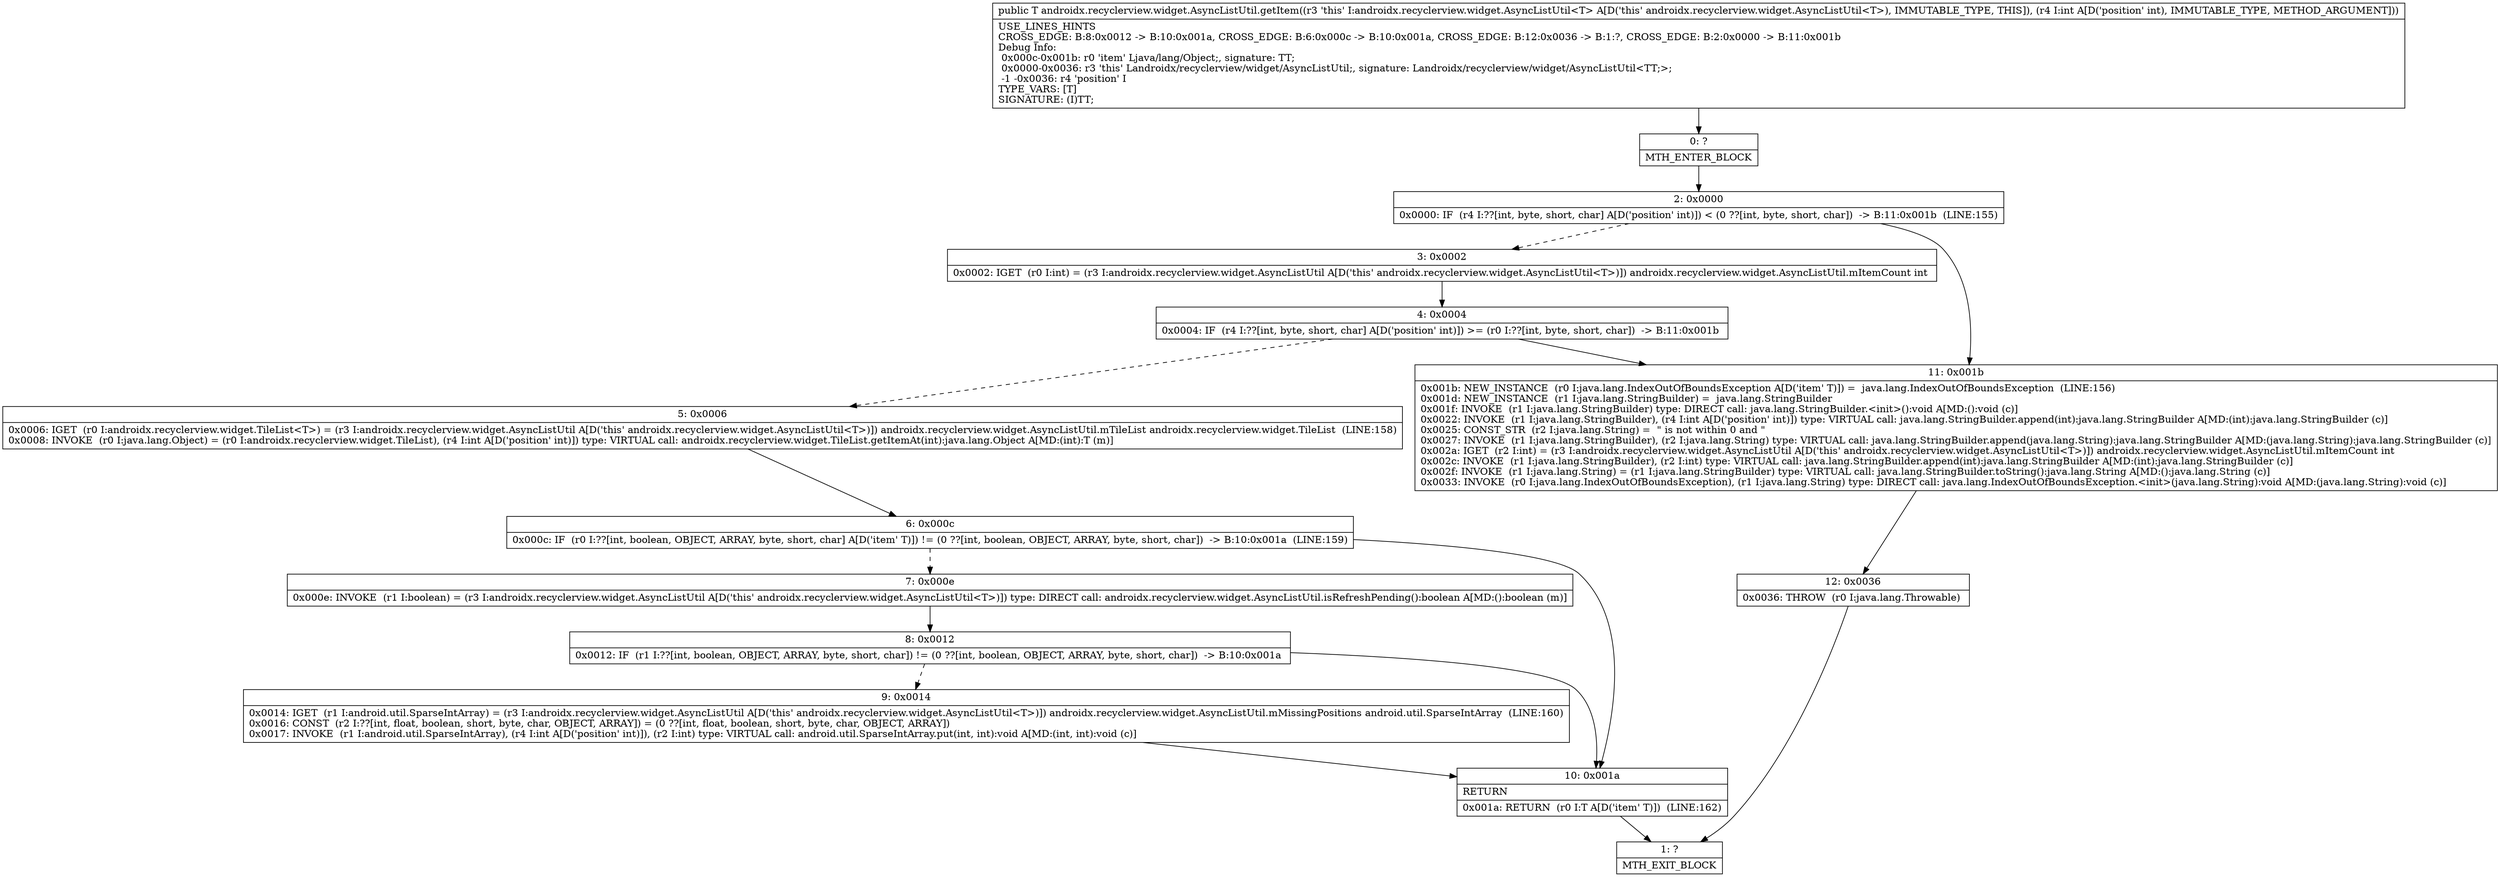 digraph "CFG forandroidx.recyclerview.widget.AsyncListUtil.getItem(I)Ljava\/lang\/Object;" {
Node_0 [shape=record,label="{0\:\ ?|MTH_ENTER_BLOCK\l}"];
Node_2 [shape=record,label="{2\:\ 0x0000|0x0000: IF  (r4 I:??[int, byte, short, char] A[D('position' int)]) \< (0 ??[int, byte, short, char])  \-\> B:11:0x001b  (LINE:155)\l}"];
Node_3 [shape=record,label="{3\:\ 0x0002|0x0002: IGET  (r0 I:int) = (r3 I:androidx.recyclerview.widget.AsyncListUtil A[D('this' androidx.recyclerview.widget.AsyncListUtil\<T\>)]) androidx.recyclerview.widget.AsyncListUtil.mItemCount int \l}"];
Node_4 [shape=record,label="{4\:\ 0x0004|0x0004: IF  (r4 I:??[int, byte, short, char] A[D('position' int)]) \>= (r0 I:??[int, byte, short, char])  \-\> B:11:0x001b \l}"];
Node_5 [shape=record,label="{5\:\ 0x0006|0x0006: IGET  (r0 I:androidx.recyclerview.widget.TileList\<T\>) = (r3 I:androidx.recyclerview.widget.AsyncListUtil A[D('this' androidx.recyclerview.widget.AsyncListUtil\<T\>)]) androidx.recyclerview.widget.AsyncListUtil.mTileList androidx.recyclerview.widget.TileList  (LINE:158)\l0x0008: INVOKE  (r0 I:java.lang.Object) = (r0 I:androidx.recyclerview.widget.TileList), (r4 I:int A[D('position' int)]) type: VIRTUAL call: androidx.recyclerview.widget.TileList.getItemAt(int):java.lang.Object A[MD:(int):T (m)]\l}"];
Node_6 [shape=record,label="{6\:\ 0x000c|0x000c: IF  (r0 I:??[int, boolean, OBJECT, ARRAY, byte, short, char] A[D('item' T)]) != (0 ??[int, boolean, OBJECT, ARRAY, byte, short, char])  \-\> B:10:0x001a  (LINE:159)\l}"];
Node_7 [shape=record,label="{7\:\ 0x000e|0x000e: INVOKE  (r1 I:boolean) = (r3 I:androidx.recyclerview.widget.AsyncListUtil A[D('this' androidx.recyclerview.widget.AsyncListUtil\<T\>)]) type: DIRECT call: androidx.recyclerview.widget.AsyncListUtil.isRefreshPending():boolean A[MD:():boolean (m)]\l}"];
Node_8 [shape=record,label="{8\:\ 0x0012|0x0012: IF  (r1 I:??[int, boolean, OBJECT, ARRAY, byte, short, char]) != (0 ??[int, boolean, OBJECT, ARRAY, byte, short, char])  \-\> B:10:0x001a \l}"];
Node_9 [shape=record,label="{9\:\ 0x0014|0x0014: IGET  (r1 I:android.util.SparseIntArray) = (r3 I:androidx.recyclerview.widget.AsyncListUtil A[D('this' androidx.recyclerview.widget.AsyncListUtil\<T\>)]) androidx.recyclerview.widget.AsyncListUtil.mMissingPositions android.util.SparseIntArray  (LINE:160)\l0x0016: CONST  (r2 I:??[int, float, boolean, short, byte, char, OBJECT, ARRAY]) = (0 ??[int, float, boolean, short, byte, char, OBJECT, ARRAY]) \l0x0017: INVOKE  (r1 I:android.util.SparseIntArray), (r4 I:int A[D('position' int)]), (r2 I:int) type: VIRTUAL call: android.util.SparseIntArray.put(int, int):void A[MD:(int, int):void (c)]\l}"];
Node_10 [shape=record,label="{10\:\ 0x001a|RETURN\l|0x001a: RETURN  (r0 I:T A[D('item' T)])  (LINE:162)\l}"];
Node_1 [shape=record,label="{1\:\ ?|MTH_EXIT_BLOCK\l}"];
Node_11 [shape=record,label="{11\:\ 0x001b|0x001b: NEW_INSTANCE  (r0 I:java.lang.IndexOutOfBoundsException A[D('item' T)]) =  java.lang.IndexOutOfBoundsException  (LINE:156)\l0x001d: NEW_INSTANCE  (r1 I:java.lang.StringBuilder) =  java.lang.StringBuilder \l0x001f: INVOKE  (r1 I:java.lang.StringBuilder) type: DIRECT call: java.lang.StringBuilder.\<init\>():void A[MD:():void (c)]\l0x0022: INVOKE  (r1 I:java.lang.StringBuilder), (r4 I:int A[D('position' int)]) type: VIRTUAL call: java.lang.StringBuilder.append(int):java.lang.StringBuilder A[MD:(int):java.lang.StringBuilder (c)]\l0x0025: CONST_STR  (r2 I:java.lang.String) =  \" is not within 0 and \" \l0x0027: INVOKE  (r1 I:java.lang.StringBuilder), (r2 I:java.lang.String) type: VIRTUAL call: java.lang.StringBuilder.append(java.lang.String):java.lang.StringBuilder A[MD:(java.lang.String):java.lang.StringBuilder (c)]\l0x002a: IGET  (r2 I:int) = (r3 I:androidx.recyclerview.widget.AsyncListUtil A[D('this' androidx.recyclerview.widget.AsyncListUtil\<T\>)]) androidx.recyclerview.widget.AsyncListUtil.mItemCount int \l0x002c: INVOKE  (r1 I:java.lang.StringBuilder), (r2 I:int) type: VIRTUAL call: java.lang.StringBuilder.append(int):java.lang.StringBuilder A[MD:(int):java.lang.StringBuilder (c)]\l0x002f: INVOKE  (r1 I:java.lang.String) = (r1 I:java.lang.StringBuilder) type: VIRTUAL call: java.lang.StringBuilder.toString():java.lang.String A[MD:():java.lang.String (c)]\l0x0033: INVOKE  (r0 I:java.lang.IndexOutOfBoundsException), (r1 I:java.lang.String) type: DIRECT call: java.lang.IndexOutOfBoundsException.\<init\>(java.lang.String):void A[MD:(java.lang.String):void (c)]\l}"];
Node_12 [shape=record,label="{12\:\ 0x0036|0x0036: THROW  (r0 I:java.lang.Throwable) \l}"];
MethodNode[shape=record,label="{public T androidx.recyclerview.widget.AsyncListUtil.getItem((r3 'this' I:androidx.recyclerview.widget.AsyncListUtil\<T\> A[D('this' androidx.recyclerview.widget.AsyncListUtil\<T\>), IMMUTABLE_TYPE, THIS]), (r4 I:int A[D('position' int), IMMUTABLE_TYPE, METHOD_ARGUMENT]))  | USE_LINES_HINTS\lCROSS_EDGE: B:8:0x0012 \-\> B:10:0x001a, CROSS_EDGE: B:6:0x000c \-\> B:10:0x001a, CROSS_EDGE: B:12:0x0036 \-\> B:1:?, CROSS_EDGE: B:2:0x0000 \-\> B:11:0x001b\lDebug Info:\l  0x000c\-0x001b: r0 'item' Ljava\/lang\/Object;, signature: TT;\l  0x0000\-0x0036: r3 'this' Landroidx\/recyclerview\/widget\/AsyncListUtil;, signature: Landroidx\/recyclerview\/widget\/AsyncListUtil\<TT;\>;\l  \-1 \-0x0036: r4 'position' I\lTYPE_VARS: [T]\lSIGNATURE: (I)TT;\l}"];
MethodNode -> Node_0;Node_0 -> Node_2;
Node_2 -> Node_3[style=dashed];
Node_2 -> Node_11;
Node_3 -> Node_4;
Node_4 -> Node_5[style=dashed];
Node_4 -> Node_11;
Node_5 -> Node_6;
Node_6 -> Node_7[style=dashed];
Node_6 -> Node_10;
Node_7 -> Node_8;
Node_8 -> Node_9[style=dashed];
Node_8 -> Node_10;
Node_9 -> Node_10;
Node_10 -> Node_1;
Node_11 -> Node_12;
Node_12 -> Node_1;
}

